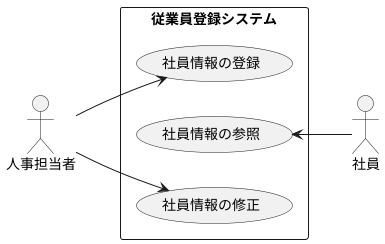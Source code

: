 @startuml ユースケース図
left to right direction
actor 人事担当者
actor 社員

rectangle 従業員登録システム{
usecase 社員情報の登録
usecase 社員情報の参照
usecase 社員情報の修正

}

人事担当者 --> 社員情報の登録
社員情報の参照 <-- 社員
人事担当者 --> 社員情報の修正

@enduml